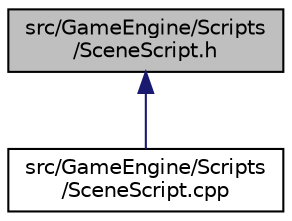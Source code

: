 digraph "src/GameEngine/Scripts/SceneScript.h"
{
  edge [fontname="Helvetica",fontsize="10",labelfontname="Helvetica",labelfontsize="10"];
  node [fontname="Helvetica",fontsize="10",shape=record];
  Node1 [label="src/GameEngine/Scripts\l/SceneScript.h",height=0.2,width=0.4,color="black", fillcolor="grey75", style="filled" fontcolor="black"];
  Node1 -> Node2 [dir="back",color="midnightblue",fontsize="10",style="solid"];
  Node2 [label="src/GameEngine/Scripts\l/SceneScript.cpp",height=0.2,width=0.4,color="black", fillcolor="white", style="filled",URL="$_scene_script_8cpp.html"];
}
